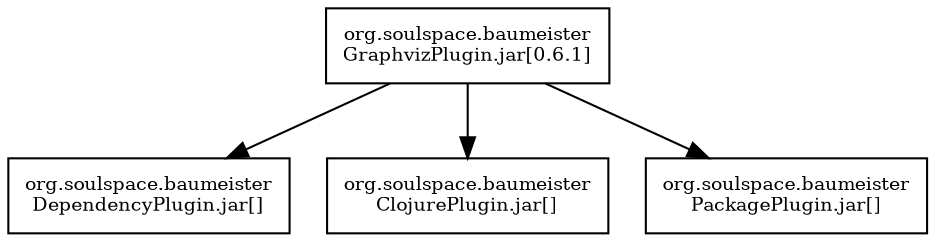 digraph Dependencies {
    outputmode=nodefirst;
    node [shape=plaintext fontsize=9];
"org.soulspace.baumeister/GraphvizPlugin/0.6.1/GraphvizPlugin.jar" [shape=box label="org.soulspace.baumeister\nGraphvizPlugin.jar[0.6.1]"];
"org.soulspace.baumeister/DependencyPlugin//DependencyPlugin.jar" [shape=box label="org.soulspace.baumeister\nDependencyPlugin.jar[]"];
"org.soulspace.baumeister/ClojurePlugin//ClojurePlugin.jar" [shape=box label="org.soulspace.baumeister\nClojurePlugin.jar[]"];
"org.soulspace.baumeister/PackagePlugin//PackagePlugin.jar" [shape=box label="org.soulspace.baumeister\nPackagePlugin.jar[]"];
"org.soulspace.baumeister/GraphvizPlugin/0.6.1/GraphvizPlugin.jar" -> "org.soulspace.baumeister/DependencyPlugin//DependencyPlugin.jar" [color=black style=solid];
"org.soulspace.baumeister/GraphvizPlugin/0.6.1/GraphvizPlugin.jar" -> "org.soulspace.baumeister/ClojurePlugin//ClojurePlugin.jar" [color=black style=solid];
"org.soulspace.baumeister/GraphvizPlugin/0.6.1/GraphvizPlugin.jar" -> "org.soulspace.baumeister/PackagePlugin//PackagePlugin.jar" [color=black style=solid];
}
